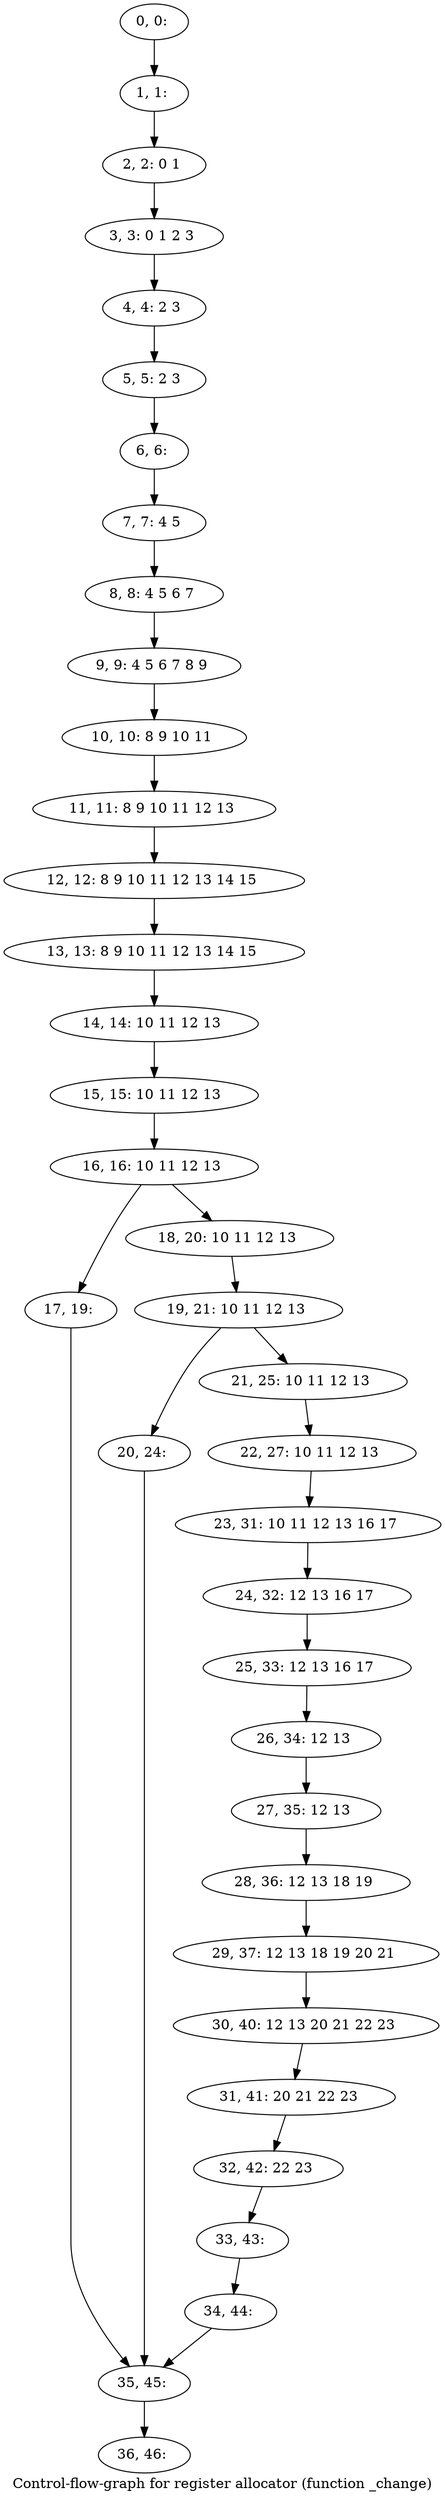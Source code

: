 digraph G {
graph [label="Control-flow-graph for register allocator (function _change)"]
0[label="0, 0: "];
1[label="1, 1: "];
2[label="2, 2: 0 1 "];
3[label="3, 3: 0 1 2 3 "];
4[label="4, 4: 2 3 "];
5[label="5, 5: 2 3 "];
6[label="6, 6: "];
7[label="7, 7: 4 5 "];
8[label="8, 8: 4 5 6 7 "];
9[label="9, 9: 4 5 6 7 8 9 "];
10[label="10, 10: 8 9 10 11 "];
11[label="11, 11: 8 9 10 11 12 13 "];
12[label="12, 12: 8 9 10 11 12 13 14 15 "];
13[label="13, 13: 8 9 10 11 12 13 14 15 "];
14[label="14, 14: 10 11 12 13 "];
15[label="15, 15: 10 11 12 13 "];
16[label="16, 16: 10 11 12 13 "];
17[label="17, 19: "];
18[label="18, 20: 10 11 12 13 "];
19[label="19, 21: 10 11 12 13 "];
20[label="20, 24: "];
21[label="21, 25: 10 11 12 13 "];
22[label="22, 27: 10 11 12 13 "];
23[label="23, 31: 10 11 12 13 16 17 "];
24[label="24, 32: 12 13 16 17 "];
25[label="25, 33: 12 13 16 17 "];
26[label="26, 34: 12 13 "];
27[label="27, 35: 12 13 "];
28[label="28, 36: 12 13 18 19 "];
29[label="29, 37: 12 13 18 19 20 21 "];
30[label="30, 40: 12 13 20 21 22 23 "];
31[label="31, 41: 20 21 22 23 "];
32[label="32, 42: 22 23 "];
33[label="33, 43: "];
34[label="34, 44: "];
35[label="35, 45: "];
36[label="36, 46: "];
0->1 ;
1->2 ;
2->3 ;
3->4 ;
4->5 ;
5->6 ;
6->7 ;
7->8 ;
8->9 ;
9->10 ;
10->11 ;
11->12 ;
12->13 ;
13->14 ;
14->15 ;
15->16 ;
16->17 ;
16->18 ;
17->35 ;
18->19 ;
19->20 ;
19->21 ;
20->35 ;
21->22 ;
22->23 ;
23->24 ;
24->25 ;
25->26 ;
26->27 ;
27->28 ;
28->29 ;
29->30 ;
30->31 ;
31->32 ;
32->33 ;
33->34 ;
34->35 ;
35->36 ;
}

